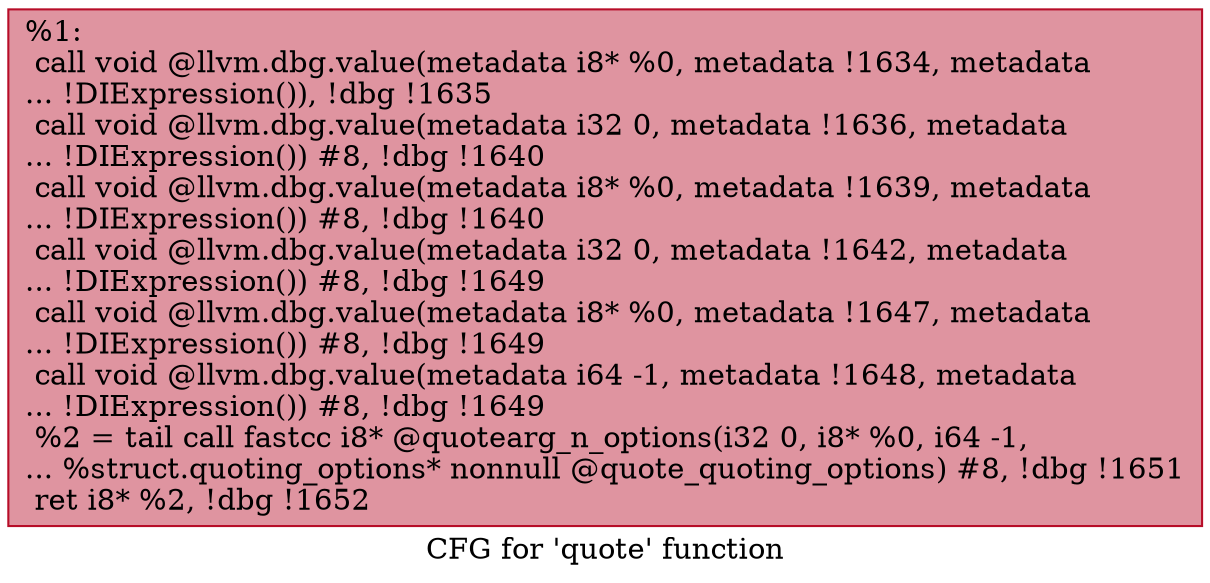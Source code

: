 digraph "CFG for 'quote' function" {
	label="CFG for 'quote' function";

	Node0x152ace0 [shape=record,color="#b70d28ff", style=filled, fillcolor="#b70d2870",label="{%1:\l  call void @llvm.dbg.value(metadata i8* %0, metadata !1634, metadata\l... !DIExpression()), !dbg !1635\l  call void @llvm.dbg.value(metadata i32 0, metadata !1636, metadata\l... !DIExpression()) #8, !dbg !1640\l  call void @llvm.dbg.value(metadata i8* %0, metadata !1639, metadata\l... !DIExpression()) #8, !dbg !1640\l  call void @llvm.dbg.value(metadata i32 0, metadata !1642, metadata\l... !DIExpression()) #8, !dbg !1649\l  call void @llvm.dbg.value(metadata i8* %0, metadata !1647, metadata\l... !DIExpression()) #8, !dbg !1649\l  call void @llvm.dbg.value(metadata i64 -1, metadata !1648, metadata\l... !DIExpression()) #8, !dbg !1649\l  %2 = tail call fastcc i8* @quotearg_n_options(i32 0, i8* %0, i64 -1,\l... %struct.quoting_options* nonnull @quote_quoting_options) #8, !dbg !1651\l  ret i8* %2, !dbg !1652\l}"];
}
